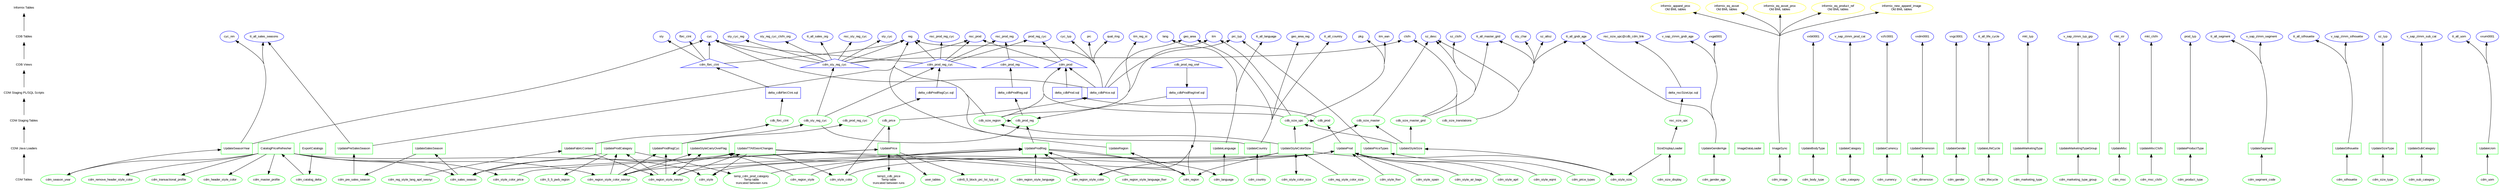 //Header
digraph G {
node [shape=box,fontname="Arial",fontsize="10"];
edge [fontname="Arial",fontsize="8"];
ranksep=.75;
rankdir=BT;
concentrate=true;

//Ranking Enumeration
node [shape=plaintext,fontname="Arial",fontsize="10"];
{ "CDM Tables" -> "CDM Java Loaders" -> "CDM Staging Tables" -> "CDM Staging PL/SQL Scripts" -> "CDB Views" -> "CDB Tables" -> "Informix Tables" }

//Declarations
CatalogPriceRefresher [label="CatalogPriceRefresher" shape=rectangle color="green"];
ExportCatalogs [label="ExportCatalogs" shape=rectangle color="green"];
ImageDataLoader [label="ImageDataLoader" shape=rectangle color="green"];
ImageSync [label="ImageSync" shape=rectangle color="green"];
SizeDisplayLoader [label="SizeDisplayLoader" shape=rectangle color="green"];
UpdateBodyType [label="UpdateBodyType" shape=rectangle color="green"];
UpdateCategory [label="UpdateCategory" shape=rectangle color="green"];
UpdateCountry [label="UpdateCountry" shape=rectangle color="green"];
UpdateCurrency [label="UpdateCurrency" shape=rectangle color="green"];
UpdateDimension [label="UpdateDimension" shape=rectangle color="green"];
UpdateFabricContent [label="UpdateFabricContent" shape=rectangle color="green"];
UpdateGender [label="UpdateGender" shape=rectangle color="green"];
UpdateGenderAge [label="UpdateGenderAge" shape=rectangle color="green"];
UpdateLanguage [label="UpdateLanguage" shape=rectangle color="green"];
UpdateLifeCycle [label="UpdateLifeCycle" shape=rectangle color="green"];
UpdateMarketingType [label="UpdateMarketingType" shape=rectangle color="green"];
UpdateMarketingTypeGroup [label="UpdateMarketingTypeGroup" shape=rectangle color="green"];
UpdateMsc [label="UpdateMsc" shape=rectangle color="green"];
UpdateMscClsfn [label="UpdateMscClsfn" shape=rectangle color="green"];
UpdatePreSalesSeason [label="UpdatePreSalesSeason" shape=rectangle color="green"];
UpdatePrice [label="UpdatePrice" shape=rectangle color="green"];
UpdatePriceTypes [label="UpdatePriceTypes" shape=rectangle color="green"];
UpdateProd [label="UpdateProd" shape=rectangle color="green"];
UpdateProdCategory [label="UpdateProdCategory" shape=rectangle color="green"];
UpdateProdReg [label="UpdateProdReg" shape=rectangle color="green"];
UpdateProdRegCyc [label="UpdateProdRegCyc" shape=rectangle color="green"];
UpdateProductType [label="UpdateProductType" shape=rectangle color="green"];
UpdateRegion [label="UpdateRegion" shape=rectangle color="green"];
UpdateSalesSeason [label="UpdateSalesSeason" shape=rectangle color="green"];
UpdateSeasonYear [label="UpdateSeasonYear" shape=rectangle color="green"];
UpdateSegment [label="UpdateSegment" shape=rectangle color="green"];
UpdateSilhouette [label="UpdateSilhouette" shape=rectangle color="green"];
UpdateSizeType [label="UpdateSizeType" shape=rectangle color="green"];
UpdateStyleCarryOverFlag [label="UpdateStyleCarryOverFlag" shape=rectangle color="green"];
UpdateStyleColorSize [label="UpdateStyleColorSize" shape=rectangle color="green"];
UpdateStyleSize [label="UpdateStyleSize" shape=rectangle color="green"];
UpdateSubCategory [label="UpdateSubCategory" shape=rectangle color="green"];
UpdateTTAllSesnChanges [label="UpdateTTAllSesnChanges" shape=rectangle color="green"];
UpdateUom [label="UpdateUom" shape=rectangle color="green"];
cdb_fbrc_ctnt [label="cdb_fbrc_ctnt" shape=ellipse color="green"];
cdb_price [label="cdb_price" shape=ellipse color="green"];
cdb_prod [label="cdb_prod" shape=ellipse color="green"];
cdb_prod_reg [label="cdb_prod_reg" shape=ellipse color="green"];
cdb_prod_reg_cyc [label="cdb_prod_reg_cyc" shape=ellipse color="green"];
cdb_prod_reg_xref [label="cdb_prod_reg_xref" shape=triangle color="blue"];
cdb_size_master [label="cdb_size_master" shape=ellipse color="green"];
cdb_size_master_grid [label="cdb_size_master_grid" shape=ellipse color="green"];
cdb_size_region [label="cdb_size_region" shape=ellipse color="green"];
cdb_size_translations [label="cdb_size_translations" shape=ellipse color="green"];
cdb_size_upc [label="cdb_size_upc" shape=ellipse color="green"];
cdb_sty_reg_cyc [label="cdb_sty_reg_cyc" shape=ellipse color="green"];
cdm5_5_block_prc_lst_typ_cd [label="cdm5_5_block_prc_lst_typ_cd" shape=ellipse color="green"];
cdm_5_5_pwb_region [label="cdm_5_5_pwb_region" shape=ellipse color="green"];
cdm_body_type [label="cdm_body_type" shape=ellipse color="green"];
cdm_catalog_delta [label="cdm_catalog_delta" shape=ellipse color="green"];
cdm_category [label="cdm_category" shape=ellipse color="green"];
cdm_country [label="cdm_country" shape=ellipse color="green"];
cdm_currency [label="cdm_currency" shape=ellipse color="green"];
cdm_dimension [label="cdm_dimension" shape=ellipse color="green"];
cdm_fbrc_ctnt [label="cdm_fbrc_ctnt" shape=triangle color="blue"];
cdm_gender [label="cdm_gender" shape=ellipse color="green"];
cdm_gender_age [label="cdm_gender_age" shape=ellipse color="green"];
cdm_header_style_color [label="cdm_header_style_color" shape=ellipse color="green"];
cdm_image [label="cdm_image" shape=ellipse color="green"];
cdm_language [label="cdm_language" shape=ellipse color="green"];
cdm_lifecycle [label="cdm_lifecycle" shape=ellipse color="green"];
cdm_marketing_type [label="cdm_marketing_type" shape=ellipse color="green"];
cdm_marketing_type_group [label="cdm_marketing_type_group" shape=ellipse color="green"];
cdm_master_profile [label="cdm_master_profile" shape=ellipse color="green"];
cdm_msc [label="cdm_msc" shape=ellipse color="green"];
cdm_msc_clsfn [label="cdm_msc_clsfn" shape=ellipse color="green"];
cdm_pre_sales_season [label="cdm_pre_sales_season" shape=ellipse color="green"];
cdm_price_types [label="cdm_price_types" shape=ellipse color="green"];
cdm_prod [label="cdm_prod" shape=triangle color="blue"];
cdm_prod_reg [label="cdm_prod_reg" shape=triangle color="blue"];
cdm_prod_reg_cyc [label="cdm_prod_reg_cyc" shape=triangle color="blue"];
cdm_product_type [label="cdm_product_type" shape=ellipse color="green"];
cdm_reg_style_color_size [label="cdm_reg_style_color_size" shape=ellipse color="green"];
cdm_reg_style_lang_aprl_sesnyr [label="cdm_reg_style_lang_aprl_sesnyr" shape=ellipse color="green"];
cdm_region [label="cdm_region" shape=ellipse color="green"];
cdm_region_style [label="cdm_region_style" shape=ellipse color="green"];
cdm_region_style_color [label="cdm_region_style_color" shape=ellipse color="green"];
cdm_region_style_color_sesnyr [label="cdm_region_style_color_sesnyr" shape=ellipse color="green"];
cdm_region_style_language [label="cdm_region_style_language" shape=ellipse color="green"];
cdm_region_style_language_ftwr [label="cdm_region_style_language_ftwr" shape=ellipse color="green"];
cdm_region_style_sesnyr [label="cdm_region_style_sesnyr" shape=ellipse color="green"];
cdm_remove_header_style_color [label="cdm_remove_header_style_color" shape=ellipse color="green"];
cdm_sales_season [label="cdm_sales_season" shape=ellipse color="green"];
cdm_season_year [label="cdm_season_year" shape=ellipse color="green"];
cdm_segment_code [label="cdm_segment_code" shape=ellipse color="green"];
cdm_silhouette [label="cdm_silhouette" shape=ellipse color="green"];
cdm_size_display [label="cdm_size_display" shape=ellipse color="green"];
cdm_size_type [label="cdm_size_type" shape=ellipse color="green"];
cdm_sty_reg_cyc [label="cdm_sty_reg_cyc" shape=triangle color="blue"];
cdm_style [label="cdm_style" shape=ellipse color="green"];
cdm_style_air_bags [label="cdm_style_air_bags" shape=ellipse color="green"];
cdm_style_aprl [label="cdm_style_aprl" shape=ellipse color="green"];
cdm_style_color [label="cdm_style_color" shape=ellipse color="green"];
cdm_style_color_price [label="cdm_style_color_price" shape=ellipse color="green"];
cdm_style_color_size [label="cdm_style_color_size" shape=ellipse color="green"];
cdm_style_eqmt [label="cdm_style_eqmt" shape=ellipse color="green"];
cdm_style_ftwr [label="cdm_style_ftwr" shape=ellipse color="green"];
cdm_style_size [label="cdm_style_size" shape=ellipse color="green"];
cdm_style_spain [label="cdm_style_spain" shape=ellipse color="green"];
cdm_sub_category [label="cdm_sub_category" shape=ellipse color="green"];
cdm_transactional_profile [label="cdm_transactional_profile" shape=ellipse color="green"];
cdm_uom [label="cdm_uom" shape=ellipse color="green"];
clsfn [label="clsfn" shape=ellipse color="blue"];
cyc [label="cyc" shape=ellipse color="blue"];
cyc_nm [label="cyc_nm" shape=ellipse color="blue"];
cyc_typ [label="cyc_typ" shape=ellipse color="blue"];
delta_cdbFbrcCtnt_sql [label="delta_cdbFbrcCtnt.sql" shape=rectangle color="blue"];
delta_cdbPrice_sql [label="delta_cdbPrice.sql" shape=rectangle color="blue"];
delta_cdbProdRegCyc_sql [label="delta_cdbProdRegCyc.sql" shape=rectangle color="blue"];
delta_cdbProdRegXref_sql [label="delta_cdbProdRegXref.sql" shape=rectangle color="blue"];
delta_cdbProdReg_sql [label="delta_cdbProdReg.sql" shape=rectangle color="blue"];
delta_cdbProd_sql [label="delta_cdbProd.sql" shape=rectangle color="blue"];
delta_nscSizeUpc_sql [label="delta_nscSizeUpc.sql" shape=rectangle color="blue"];
fbrc_ctnt [label="fbrc_ctnt" shape=ellipse color="blue"];
geo_area [label="geo_area" shape=ellipse color="blue"];
geo_area_reg [label="geo_area_reg" shape=ellipse color="blue"];
informix_apparel_prox [label="informix_apparel_prox\nOld BML tables" shape=ellipse color="yellow"];
informix_eq_asset [label="informix_eq_asset\nOld BML tables" shape=ellipse color="yellow"];
informix_eq_asset_prox [label="informix_eq_asset_prox\nOld BML tables" shape=ellipse color="yellow"];
informix_eq_product_ref [label="informix_eq_product_ref\nOld BML tables" shape=ellipse color="yellow"];
informix_new_apparel_image [label="informix_new_apparel_image\nOld BML tables" shape=ellipse color="yellow"];
itm [label="itm" shape=ellipse color="blue"];
itm_ean [label="itm_ean" shape=ellipse color="blue"];
itm_reg_st [label="itm_reg_st" shape=ellipse color="blue"];
lang [label="lang" shape=ellipse color="blue"];
mkt_clsfn [label="mkt_clsfn" shape=ellipse color="blue"];
mkt_str [label="mkt_str" shape=ellipse color="blue"];
mkt_typ [label="mkt_typ" shape=ellipse color="blue"];
nsc_prod [label="nsc_prod" shape=ellipse color="blue"];
nsc_prod_reg [label="nsc_prod_reg" shape=ellipse color="blue"];
nsc_prod_reg_cyc [label="nsc_prod_reg_cyc" shape=ellipse color="blue"];
nsc_size_upc [label="nsc_size_upc" shape=ellipse color="green"];
nsc_size_upc_cdb_cdm_link [label="nsc_size_upc@cdb_cdm_link" shape=ellipse color="blue"];
nsc_sty_reg_cyc [label="nsc_sty_reg_cyc" shape=ellipse color="blue"];
pkg [label="pkg" shape=ellipse color="blue"];
prc [label="prc" shape=ellipse color="blue"];
prc_typ [label="prc_typ" shape=ellipse color="blue"];
prod_reg_cyc [label="prod_reg_cyc" shape=ellipse color="blue"];
prod_typ [label="prod_typ" shape=ellipse color="blue"];
qual_rtng [label="qual_rtng" shape=ellipse color="blue"];
reg [label="reg" shape=ellipse color="blue"];
sty [label="sty" shape=ellipse color="blue"];
sty_char [label="sty_char" shape=ellipse color="blue"];
sty_cyc [label="sty_cyc" shape=ellipse color="blue"];
sty_cyc_reg [label="sty_cyc_reg" shape=ellipse color="blue"];
sty_reg_cyc_clsfn_org [label="sty_reg_cyc_clsfn_org" shape=ellipse color="blue"];
sz_altsz [label="sz_altsz" shape=ellipse color="blue"];
sz_clsfn [label="sz_clsfn" shape=ellipse color="blue"];
sz_desc [label="sz_desc" shape=ellipse color="blue"];
sz_typ [label="sz_typ" shape=ellipse color="blue"];
temp1_cdb_price [label="temp1_cdb_price\nTemp table\ntruncated between runs" shape=ellipse color="green"];
temp_cdm_prod_category [label="temp_cdm_prod_category\nTemp table\n truncated between runs" shape=ellipse color="green"];
tt_all_country [label="tt_all_country" shape=ellipse color="blue"];
tt_all_gndr_age [label="tt_all_gndr_age" shape=ellipse color="blue"];
tt_all_language [label="tt_all_language" shape=ellipse color="blue"];
tt_all_life_cycle [label="tt_all_life_cycle" shape=ellipse color="blue"];
tt_all_master_grid [label="tt_all_master_grid" shape=ellipse color="blue"];
tt_all_sales_org [label="tt_all_sales_org" shape=ellipse color="blue"];
tt_all_sales_seasons [label="tt_all_sales_seasons" shape=ellipse color="blue"];
tt_all_segment [label="tt_all_segment" shape=ellipse color="blue"];
tt_all_silhouette [label="tt_all_silhouette" shape=ellipse color="blue"];
tt_all_uom [label="tt_all_uom" shape=ellipse color="blue"];
user_tables [label="user_tables" shape=ellipse color="green"];
v_sap_ztmm_gndr_age [label="v_sap_ztmm_gndr_age" shape=ellipse color="blue"];
v_sap_ztmm_prod_cat [label="v_sap_ztmm_prod_cat" shape=ellipse color="blue"];
v_sap_ztmm_segment [label="v_sap_ztmm_segment" shape=ellipse color="blue"];
v_sap_ztmm_silhouette [label="v_sap_ztmm_silhouette" shape=ellipse color="blue"];
v_sap_ztmm_sub_cat [label="v_sap_ztmm_sub_cat" shape=ellipse color="blue"];
v_sap_ztmm_typ_grp [label="v_sap_ztmm_typ_grp" shape=ellipse color="blue"];
vxbt0001 [label="vxbt0001" shape=ellipse color="blue"];
vxdm0001 [label="vxdm0001" shape=ellipse color="blue"];
vxga0001 [label="vxga0001" shape=ellipse color="blue"];
vxgc0001 [label="vxgc0001" shape=ellipse color="blue"];
vxum0001 [label="vxum0001" shape=ellipse color="blue"];
vzfc0001 [label="vzfc0001" shape=ellipse color="blue"];


//Ranking groupings
{ rank = same; "CDM Tables"; "cdm5_5_block_prc_lst_typ_cd"; "cdm_5_5_pwb_region"; "cdm_body_type"; "cdm_catalog_delta"; "cdm_category"; "cdm_country"; "cdm_currency"; "cdm_dimension"; "cdm_gender"; "cdm_gender_age"; "cdm_header_style_color"; "cdm_image"; "cdm_language"; "cdm_lifecycle"; "cdm_marketing_type"; "cdm_marketing_type_group"; "cdm_master_profile"; "cdm_msc"; "cdm_msc_clsfn"; "cdm_pre_sales_season"; "cdm_price_types"; "cdm_product_type"; "cdm_reg_style_color_size"; "cdm_reg_style_lang_aprl_sesnyr"; "cdm_region"; "cdm_region_style"; "cdm_region_style_color"; "cdm_region_style_color_sesnyr"; "cdm_region_style_language"; "cdm_region_style_language_ftwr"; "cdm_region_style_sesnyr"; "cdm_remove_header_style_color"; "cdm_sales_season"; "cdm_season_year"; "cdm_segment_code"; "cdm_silhouette"; "cdm_size_display"; "cdm_size_type"; "cdm_style"; "cdm_style_air_bags"; "cdm_style_aprl"; "cdm_style_color"; "cdm_style_color_price"; "cdm_style_color_size"; "cdm_style_eqmt"; "cdm_style_ftwr"; "cdm_style_size"; "cdm_style_spain"; "cdm_sub_category"; "cdm_transactional_profile"; "cdm_uom"; "temp1_cdb_price"; "temp_cdm_prod_category"; "user_tables"; }
{ rank = same; "CDM Java Loaders"; "CatalogPriceRefresher"; "ExportCatalogs"; "ImageDataLoader"; "ImageSync"; "SizeDisplayLoader"; "UpdateBodyType"; "UpdateCategory"; "UpdateCountry"; "UpdateCurrency"; "UpdateDimension"; "UpdateFabricContent"; "UpdateGender"; "UpdateGenderAge"; "UpdateLanguage"; "UpdateLifeCycle"; "UpdateMarketingType"; "UpdateMarketingTypeGroup"; "UpdateMsc"; "UpdateMscClsfn"; "UpdatePreSalesSeason"; "UpdatePrice"; "UpdatePriceTypes"; "UpdateProd"; "UpdateProdCategory"; "UpdateProdReg"; "UpdateProdRegCyc"; "UpdateProductType"; "UpdateRegion"; "UpdateSalesSeason"; "UpdateSeasonYear"; "UpdateSegment"; "UpdateSilhouette"; "UpdateSizeType"; "UpdateStyleCarryOverFlag"; "UpdateStyleColorSize"; "UpdateStyleSize"; "UpdateSubCategory"; "UpdateTTAllSesnChanges"; "UpdateUom"; }
{ rank = same; "CDM Staging Tables"; "cdb_fbrc_ctnt"; "cdb_price"; "cdb_prod"; "cdb_prod_reg"; "cdb_prod_reg_cyc"; "cdb_size_master"; "cdb_size_master_grid"; "cdb_size_region"; "cdb_size_translations"; "cdb_size_upc"; "cdb_sty_reg_cyc"; "nsc_size_upc"; }
{ rank = same; "CDM Staging PL/SQL Scripts"; "delta_cdbFbrcCtnt_sql"; "delta_cdbPrice_sql"; "delta_cdbProdRegCyc_sql"; "delta_cdbProdRegXref_sql"; "delta_cdbProdReg_sql"; "delta_cdbProd_sql"; "delta_nscSizeUpc_sql"; }
{ rank = same; "CDB Views"; "cdb_prod_reg_xref"; "cdm_fbrc_ctnt"; "cdm_prod"; "cdm_prod_reg"; "cdm_prod_reg_cyc"; "cdm_sty_reg_cyc"; }
{ rank = same; "CDB Tables"; "clsfn"; "cyc"; "cyc_nm"; "cyc_typ"; "fbrc_ctnt"; "geo_area"; "geo_area_reg"; "itm"; "itm_ean"; "itm_reg_st"; "lang"; "mkt_clsfn"; "mkt_str"; "mkt_typ"; "nsc_prod"; "nsc_prod_reg"; "nsc_prod_reg_cyc"; "nsc_size_upc_cdb_cdm_link"; "nsc_sty_reg_cyc"; "pkg"; "prc"; "prc_typ"; "prod_reg_cyc"; "prod_typ"; "qual_rtng"; "reg"; "sty"; "sty_char"; "sty_cyc"; "sty_cyc_reg"; "sty_reg_cyc_clsfn_org"; "sz_altsz"; "sz_clsfn"; "sz_desc"; "sz_typ"; "tt_all_country"; "tt_all_gndr_age"; "tt_all_language"; "tt_all_life_cycle"; "tt_all_master_grid"; "tt_all_sales_org"; "tt_all_sales_seasons"; "tt_all_segment"; "tt_all_silhouette"; "tt_all_uom"; "v_sap_ztmm_gndr_age"; "v_sap_ztmm_prod_cat"; "v_sap_ztmm_segment"; "v_sap_ztmm_silhouette"; "v_sap_ztmm_sub_cat"; "v_sap_ztmm_typ_grp"; "vxbt0001"; "vxdm0001"; "vxga0001"; "vxgc0001"; "vxum0001"; "vzfc0001"; }
{ rank = same; "Informix Tables"; "informix_apparel_prox"; "informix_eq_asset"; "informix_eq_asset_prox"; "informix_eq_product_ref"; "informix_new_apparel_image"; }


//Dependencies
CatalogPriceRefresher -> cdm_header_style_color;
CatalogPriceRefresher -> cdm_master_profile;
CatalogPriceRefresher -> cdm_region_style_color_sesnyr;
CatalogPriceRefresher -> cdm_remove_header_style_color;
CatalogPriceRefresher -> cdm_sales_season;
CatalogPriceRefresher -> cdm_season_year;
CatalogPriceRefresher -> cdm_style;
CatalogPriceRefresher -> cdm_style_color_price;
CatalogPriceRefresher -> cdm_transactional_profile;
ExportCatalogs -> cdm_catalog_delta;
ImageSync -> informix_apparel_prox;
ImageSync -> informix_eq_asset;
ImageSync -> informix_eq_asset_prox;
ImageSync -> informix_eq_product_ref;
ImageSync -> informix_new_apparel_image;
SizeDisplayLoader -> cdm_style_size;
SizeDisplayLoader -> nsc_size_upc;
UpdateBodyType -> vxbt0001;
UpdateCategory -> v_sap_ztmm_prod_cat;
UpdateCountry -> geo_area;
UpdateCountry -> geo_area_reg;
UpdateCountry -> reg;
UpdateCountry -> tt_all_country;
UpdateCurrency -> vzfc0001;
UpdateDimension -> vxdm0001;
UpdateFabricContent -> cdb_fbrc_ctnt;
UpdateFabricContent -> cdm_region_style_sesnyr;
UpdateGender -> vxgc0001;
UpdateGenderAge -> tt_all_gndr_age;
UpdateGenderAge -> v_sap_ztmm_gndr_age;
UpdateGenderAge -> vxga0001;
UpdateLanguage -> lang;
UpdateLanguage -> tt_all_language;
UpdateLifeCycle -> tt_all_life_cycle;
UpdateMarketingType -> mkt_typ;
UpdateMarketingTypeGroup -> v_sap_ztmm_typ_grp;
UpdateMsc -> mkt_str;
UpdateMscClsfn -> mkt_clsfn;
UpdatePreSalesSeason -> reg;
UpdatePreSalesSeason -> tt_all_sales_seasons;
UpdatePrice -> cdb_price;
UpdatePrice -> cdm5_5_block_prc_lst_typ_cd;
UpdatePrice -> cdm_sales_season;
UpdatePrice -> temp1_cdb_price;
UpdatePrice -> user_tables;
UpdatePriceTypes -> prc_typ;
UpdateProd -> cdb_prod;
UpdateProdCategory -> cdm_5_5_pwb_region;
UpdateProdCategory -> cdm_sales_season;
UpdateProdCategory -> temp_cdm_prod_category;
UpdateProdReg -> cdb_prod_reg;
UpdateProdReg -> cdm_language;
UpdateProdReg -> cdm_region;
UpdateProdRegCyc -> cdb_prod_reg_cyc;
UpdateProdRegCyc -> cdb_sty_reg_cyc;
UpdateProductType -> prod_typ;
UpdateRegion -> reg;
UpdateSalesSeason -> cdm_pre_sales_season;
UpdateSeasonYear -> cyc;
UpdateSeasonYear -> cyc_nm;
UpdateSeasonYear -> tt_all_sales_seasons;
UpdateSegment -> tt_all_segment;
UpdateSegment -> v_sap_ztmm_segment;
UpdateSilhouette -> tt_all_silhouette;
UpdateSilhouette -> v_sap_ztmm_silhouette;
UpdateSizeType -> sz_typ;
UpdateStyleCarryOverFlag -> cdm_region_style_color_sesnyr;
UpdateStyleCarryOverFlag -> cdm_region_style_sesnyr;
UpdateStyleColorSize -> cdb_size_master;
UpdateStyleColorSize -> cdb_size_region;
UpdateStyleColorSize -> cdb_size_upc;
UpdateStyleColorSize -> cdm_region;
UpdateStyleColorSize -> cdm_region_style_color;
UpdateStyleColorSize -> cdm_style_color_size;
UpdateStyleColorSize -> cdm_style_size;
UpdateStyleSize -> cdb_size_master;
UpdateStyleSize -> cdb_size_master_grid;
UpdateStyleSize -> cdb_size_upc;
UpdateSubCategory -> v_sap_ztmm_sub_cat;
UpdateTTAllSesnChanges -> cdm_region;
UpdateTTAllSesnChanges -> cdm_region_style_color;
UpdateTTAllSesnChanges -> cdm_sales_season;
UpdateTTAllSesnChanges -> cdm_style;
UpdateTTAllSesnChanges -> cdm_style_color;
UpdateUom -> tt_all_uom;
UpdateUom -> vxum0001;
cdb_fbrc_ctnt -> delta_cdbFbrcCtnt_sql;
cdb_price -> cdm_style_color;
cdb_price -> delta_cdbPrice_sql;
cdb_prod -> delta_cdbProd_sql;
cdb_prod_reg -> delta_cdbProdReg_sql;
cdb_prod_reg_cyc -> delta_cdbProdRegCyc_sql;
cdb_prod_reg_xref -> delta_cdbProdRegXref_sql;
cdb_size_master -> sz_desc;
cdb_size_master_grid -> clsfn;
cdb_size_master_grid -> sz_clsfn;
cdb_size_master_grid -> sz_desc;
cdb_size_master_grid -> tt_all_master_grid;
cdb_size_region -> cdb_prod_reg;
cdb_size_region -> cdm_prod;
cdb_size_region -> itm;
cdb_size_region -> itm_reg_st;
cdb_size_region -> reg;
cdb_size_translations -> clsfn;
cdb_size_translations -> sty_char;
cdb_size_translations -> sz_altsz;
cdb_size_translations -> sz_desc;
cdb_size_translations -> tt_all_gndr_age;
cdb_size_translations -> tt_all_master_grid;
cdb_size_upc -> cdb_prod;
cdb_size_upc -> cdm_prod;
cdb_size_upc -> itm;
cdb_size_upc -> itm_ean;
cdb_size_upc -> pkg;
cdb_sty_reg_cyc -> cdb_prod_reg;
cdb_sty_reg_cyc -> cdm_prod_reg_cyc;
cdb_sty_reg_cyc -> cdm_sty_reg_cyc;
cdm_body_type -> UpdateBodyType;
cdm_catalog_delta -> CatalogPriceRefresher;
cdm_category -> UpdateCategory;
cdm_country -> UpdateCountry;
cdm_currency -> UpdateCurrency;
cdm_dimension -> UpdateDimension;
cdm_fbrc_ctnt -> cyc;
cdm_fbrc_ctnt -> fbrc_ctnt;
cdm_fbrc_ctnt -> reg;
cdm_fbrc_ctnt -> sty;
cdm_gender -> UpdateGender;
cdm_gender_age -> UpdateGenderAge;
cdm_image -> ImageSync;
cdm_language -> UpdateLanguage;
cdm_lifecycle -> UpdateLifeCycle;
cdm_marketing_type -> UpdateMarketingType;
cdm_marketing_type_group -> UpdateMarketingTypeGroup;
cdm_msc -> UpdateMsc;
cdm_msc_clsfn -> UpdateMscClsfn;
cdm_pre_sales_season -> UpdatePreSalesSeason;
cdm_price_types -> UpdatePriceTypes;
cdm_prod -> nsc_prod;
cdm_prod -> prod_reg_cyc;
cdm_prod_reg -> nsc_prod_reg;
cdm_prod_reg_cyc -> cyc;
cdm_prod_reg_cyc -> nsc_prod;
cdm_prod_reg_cyc -> nsc_prod_reg;
cdm_prod_reg_cyc -> nsc_prod_reg_cyc;
cdm_prod_reg_cyc -> prod_reg_cyc;
cdm_prod_reg_cyc -> reg;
cdm_product_type -> UpdateProductType;
cdm_reg_style_color_size -> UpdateStyleColorSize;
cdm_reg_style_lang_aprl_sesnyr -> UpdateFabricContent;
cdm_region -> UpdateRegion;
cdm_region_style -> UpdateProdReg;
cdm_region_style -> UpdateStyleCarryOverFlag;
cdm_region_style_color -> UpdateProdReg;
cdm_region_style_color -> UpdateStyleCarryOverFlag;
cdm_region_style_color_sesnyr -> UpdateProdCategory;
cdm_region_style_color_sesnyr -> UpdateProdReg;
cdm_region_style_color_sesnyr -> UpdateProdRegCyc;
cdm_region_style_color_sesnyr -> UpdateStyleCarryOverFlag;
cdm_region_style_color_sesnyr -> UpdateTTAllSesnChanges;
cdm_region_style_language -> UpdateProdReg;
cdm_region_style_language_ftwr -> UpdateProdReg;
cdm_region_style_sesnyr -> UpdateProdCategory;
cdm_region_style_sesnyr -> UpdateProdReg;
cdm_region_style_sesnyr -> UpdateProdRegCyc;
cdm_region_style_sesnyr -> UpdateStyleCarryOverFlag;
cdm_region_style_sesnyr -> UpdateTTAllSesnChanges;
cdm_sales_season -> UpdateSalesSeason;
cdm_season_year -> UpdateSeasonYear;
cdm_segment_code -> UpdateSegment;
cdm_silhouette -> UpdateSilhouette;
cdm_size_display -> SizeDisplayLoader;
cdm_size_type -> UpdateSizeType;
cdm_sty_reg_cyc -> clsfn;
cdm_sty_reg_cyc -> cyc;
cdm_sty_reg_cyc -> nsc_prod;
cdm_sty_reg_cyc -> nsc_sty_reg_cyc;
cdm_sty_reg_cyc -> reg;
cdm_sty_reg_cyc -> sty_cyc;
cdm_sty_reg_cyc -> sty_cyc_reg;
cdm_sty_reg_cyc -> sty_reg_cyc_clsfn_org;
cdm_sty_reg_cyc -> tt_all_sales_org;
cdm_style -> UpdateProd;
cdm_style_air_bags -> UpdateProd;
cdm_style_aprl -> UpdateProd;
cdm_style_color -> UpdateProd;
cdm_style_color_price -> UpdatePrice;
cdm_style_color_size -> UpdateStyleColorSize;
cdm_style_eqmt -> UpdateProd;
cdm_style_ftwr -> UpdateProd;
cdm_style_size -> UpdateStyleSize;
cdm_style_spain -> UpdateProd;
cdm_sub_category -> UpdateSubCategory;
cdm_uom -> UpdateUom;
delta_cdbFbrcCtnt_sql -> cdm_fbrc_ctnt;
delta_cdbPrice_sql -> cdm_prod;
delta_cdbPrice_sql -> cyc;
delta_cdbPrice_sql -> cyc_typ;
delta_cdbPrice_sql -> geo_area;
delta_cdbPrice_sql -> prc;
delta_cdbPrice_sql -> prc_typ;
delta_cdbPrice_sql -> qual_rtng;
delta_cdbPrice_sql -> reg;
delta_cdbProdRegCyc_sql -> cdm_prod_reg_cyc;
delta_cdbProdRegXref_sql -> cdb_prod_reg;
delta_cdbProdRegXref_sql -> cdm_region;
delta_cdbProdRegXref_sql -> cdm_region_style_color;
delta_cdbProdReg_sql -> cdm_prod_reg;
delta_cdbProd_sql -> cdm_prod;
delta_nscSizeUpc_sql -> nsc_size_upc_cdb_cdm_link;
nsc_size_upc -> delta_nscSizeUpc_sql;
temp1_cdb_price -> UpdatePrice;
temp_cdm_prod_category -> UpdateProd;




}
